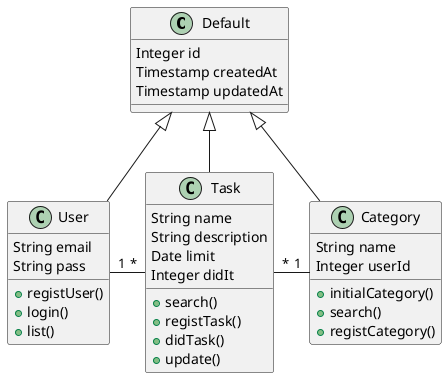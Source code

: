 @startuml

class Default {
    Integer id
    Timestamp createdAt
    Timestamp updatedAt
}

class User {
    String email
    String pass

    + registUser()
    + login()
    + list()
}

class Task {
    String name
    String description
    Date limit
    Integer didIt

    + search()
    + registTask()
    + didTask()
    + update()
}

class Category {
    String name
    Integer userId

    + initialCategory()
    + search()
    + registCategory()
}

Default <|-- User
Default <|-- Task
Default <|-- Category

User "1"-"*" Task
Task "*"-"1" Category


@enduml
